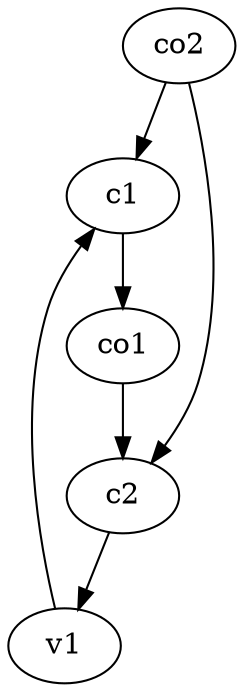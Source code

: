strict digraph  {
c1;
c2;
v1;
co1;
co2;
c1 -> co1  [weight=1];
c2 -> v1  [weight=1];
v1 -> c1  [weight=1];
co1 -> c2  [weight=1];
co2 -> c1  [weight=1];
co2 -> c2  [weight=1];
}
